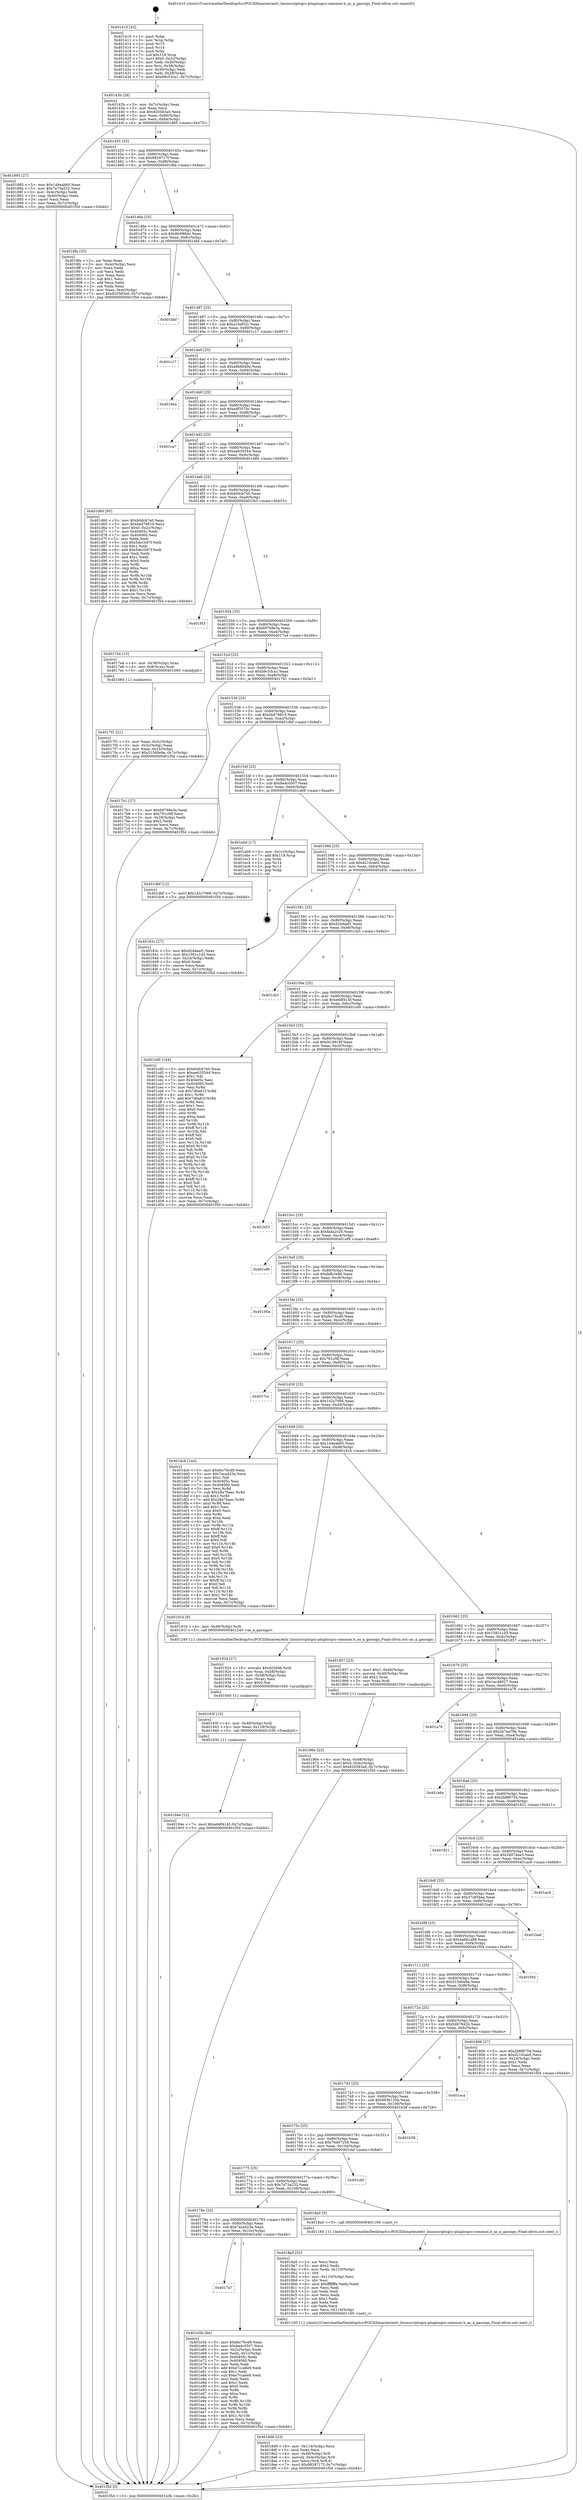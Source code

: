 digraph "0x401410" {
  label = "0x401410 (/mnt/c/Users/mathe/Desktop/tcc/POCII/binaries/extr_linuxscriptsgcc-pluginsgcc-common.h_as_a_gassign_Final-ollvm.out::main(0))"
  labelloc = "t"
  node[shape=record]

  Entry [label="",width=0.3,height=0.3,shape=circle,fillcolor=black,style=filled]
  "0x40143b" [label="{
     0x40143b [26]\l
     | [instrs]\l
     &nbsp;&nbsp;0x40143b \<+3\>: mov -0x7c(%rbp),%eax\l
     &nbsp;&nbsp;0x40143e \<+2\>: mov %eax,%ecx\l
     &nbsp;&nbsp;0x401440 \<+6\>: sub $0x820583a0,%ecx\l
     &nbsp;&nbsp;0x401446 \<+3\>: mov %eax,-0x80(%rbp)\l
     &nbsp;&nbsp;0x401449 \<+6\>: mov %ecx,-0x84(%rbp)\l
     &nbsp;&nbsp;0x40144f \<+6\>: je 0000000000401885 \<main+0x475\>\l
  }"]
  "0x401885" [label="{
     0x401885 [27]\l
     | [instrs]\l
     &nbsp;&nbsp;0x401885 \<+5\>: mov $0x144eab60,%eax\l
     &nbsp;&nbsp;0x40188a \<+5\>: mov $0x7a73a232,%ecx\l
     &nbsp;&nbsp;0x40188f \<+3\>: mov -0x4c(%rbp),%edx\l
     &nbsp;&nbsp;0x401892 \<+3\>: cmp -0x40(%rbp),%edx\l
     &nbsp;&nbsp;0x401895 \<+3\>: cmovl %ecx,%eax\l
     &nbsp;&nbsp;0x401898 \<+3\>: mov %eax,-0x7c(%rbp)\l
     &nbsp;&nbsp;0x40189b \<+5\>: jmp 0000000000401f5d \<main+0xb4d\>\l
  }"]
  "0x401455" [label="{
     0x401455 [25]\l
     | [instrs]\l
     &nbsp;&nbsp;0x401455 \<+5\>: jmp 000000000040145a \<main+0x4a\>\l
     &nbsp;&nbsp;0x40145a \<+3\>: mov -0x80(%rbp),%eax\l
     &nbsp;&nbsp;0x40145d \<+5\>: sub $0x9829717f,%eax\l
     &nbsp;&nbsp;0x401462 \<+6\>: mov %eax,-0x88(%rbp)\l
     &nbsp;&nbsp;0x401468 \<+6\>: je 00000000004018fa \<main+0x4ea\>\l
  }"]
  Exit [label="",width=0.3,height=0.3,shape=circle,fillcolor=black,style=filled,peripheries=2]
  "0x4018fa" [label="{
     0x4018fa [33]\l
     | [instrs]\l
     &nbsp;&nbsp;0x4018fa \<+2\>: xor %eax,%eax\l
     &nbsp;&nbsp;0x4018fc \<+3\>: mov -0x4c(%rbp),%ecx\l
     &nbsp;&nbsp;0x4018ff \<+2\>: mov %eax,%edx\l
     &nbsp;&nbsp;0x401901 \<+2\>: sub %ecx,%edx\l
     &nbsp;&nbsp;0x401903 \<+2\>: mov %eax,%ecx\l
     &nbsp;&nbsp;0x401905 \<+3\>: sub $0x1,%ecx\l
     &nbsp;&nbsp;0x401908 \<+2\>: add %ecx,%edx\l
     &nbsp;&nbsp;0x40190a \<+2\>: sub %edx,%eax\l
     &nbsp;&nbsp;0x40190c \<+3\>: mov %eax,-0x4c(%rbp)\l
     &nbsp;&nbsp;0x40190f \<+7\>: movl $0x820583a0,-0x7c(%rbp)\l
     &nbsp;&nbsp;0x401916 \<+5\>: jmp 0000000000401f5d \<main+0xb4d\>\l
  }"]
  "0x40146e" [label="{
     0x40146e [25]\l
     | [instrs]\l
     &nbsp;&nbsp;0x40146e \<+5\>: jmp 0000000000401473 \<main+0x63\>\l
     &nbsp;&nbsp;0x401473 \<+3\>: mov -0x80(%rbp),%eax\l
     &nbsp;&nbsp;0x401476 \<+5\>: sub $0x9fc986dc,%eax\l
     &nbsp;&nbsp;0x40147b \<+6\>: mov %eax,-0x8c(%rbp)\l
     &nbsp;&nbsp;0x401481 \<+6\>: je 0000000000401bbf \<main+0x7af\>\l
  }"]
  "0x4017a7" [label="{
     0x4017a7\l
  }", style=dashed]
  "0x401bbf" [label="{
     0x401bbf\l
  }", style=dashed]
  "0x401487" [label="{
     0x401487 [25]\l
     | [instrs]\l
     &nbsp;&nbsp;0x401487 \<+5\>: jmp 000000000040148c \<main+0x7c\>\l
     &nbsp;&nbsp;0x40148c \<+3\>: mov -0x80(%rbp),%eax\l
     &nbsp;&nbsp;0x40148f \<+5\>: sub $0xa10ef52c,%eax\l
     &nbsp;&nbsp;0x401494 \<+6\>: mov %eax,-0x90(%rbp)\l
     &nbsp;&nbsp;0x40149a \<+6\>: je 0000000000401c17 \<main+0x807\>\l
  }"]
  "0x401e5b" [label="{
     0x401e5b [94]\l
     | [instrs]\l
     &nbsp;&nbsp;0x401e5b \<+5\>: mov $0xfec76cd9,%eax\l
     &nbsp;&nbsp;0x401e60 \<+5\>: mov $0xbe4c0507,%ecx\l
     &nbsp;&nbsp;0x401e65 \<+3\>: mov -0x2c(%rbp),%edx\l
     &nbsp;&nbsp;0x401e68 \<+3\>: mov %edx,-0x1c(%rbp)\l
     &nbsp;&nbsp;0x401e6b \<+7\>: mov 0x40405c,%edx\l
     &nbsp;&nbsp;0x401e72 \<+7\>: mov 0x404060,%esi\l
     &nbsp;&nbsp;0x401e79 \<+2\>: mov %edx,%edi\l
     &nbsp;&nbsp;0x401e7b \<+6\>: add $0xe7cca6e9,%edi\l
     &nbsp;&nbsp;0x401e81 \<+3\>: sub $0x1,%edi\l
     &nbsp;&nbsp;0x401e84 \<+6\>: sub $0xe7cca6e9,%edi\l
     &nbsp;&nbsp;0x401e8a \<+3\>: imul %edi,%edx\l
     &nbsp;&nbsp;0x401e8d \<+3\>: and $0x1,%edx\l
     &nbsp;&nbsp;0x401e90 \<+3\>: cmp $0x0,%edx\l
     &nbsp;&nbsp;0x401e93 \<+4\>: sete %r8b\l
     &nbsp;&nbsp;0x401e97 \<+3\>: cmp $0xa,%esi\l
     &nbsp;&nbsp;0x401e9a \<+4\>: setl %r9b\l
     &nbsp;&nbsp;0x401e9e \<+3\>: mov %r8b,%r10b\l
     &nbsp;&nbsp;0x401ea1 \<+3\>: and %r9b,%r10b\l
     &nbsp;&nbsp;0x401ea4 \<+3\>: xor %r9b,%r8b\l
     &nbsp;&nbsp;0x401ea7 \<+3\>: or %r8b,%r10b\l
     &nbsp;&nbsp;0x401eaa \<+4\>: test $0x1,%r10b\l
     &nbsp;&nbsp;0x401eae \<+3\>: cmovne %ecx,%eax\l
     &nbsp;&nbsp;0x401eb1 \<+3\>: mov %eax,-0x7c(%rbp)\l
     &nbsp;&nbsp;0x401eb4 \<+5\>: jmp 0000000000401f5d \<main+0xb4d\>\l
  }"]
  "0x401c17" [label="{
     0x401c17\l
  }", style=dashed]
  "0x4014a0" [label="{
     0x4014a0 [25]\l
     | [instrs]\l
     &nbsp;&nbsp;0x4014a0 \<+5\>: jmp 00000000004014a5 \<main+0x95\>\l
     &nbsp;&nbsp;0x4014a5 \<+3\>: mov -0x80(%rbp),%eax\l
     &nbsp;&nbsp;0x4014a8 \<+5\>: sub $0xa9b6b40e,%eax\l
     &nbsp;&nbsp;0x4014ad \<+6\>: mov %eax,-0x94(%rbp)\l
     &nbsp;&nbsp;0x4014b3 \<+6\>: je 00000000004019ea \<main+0x5da\>\l
  }"]
  "0x40194e" [label="{
     0x40194e [12]\l
     | [instrs]\l
     &nbsp;&nbsp;0x40194e \<+7\>: movl $0xe6df414f,-0x7c(%rbp)\l
     &nbsp;&nbsp;0x401955 \<+5\>: jmp 0000000000401f5d \<main+0xb4d\>\l
  }"]
  "0x4019ea" [label="{
     0x4019ea\l
  }", style=dashed]
  "0x4014b9" [label="{
     0x4014b9 [25]\l
     | [instrs]\l
     &nbsp;&nbsp;0x4014b9 \<+5\>: jmp 00000000004014be \<main+0xae\>\l
     &nbsp;&nbsp;0x4014be \<+3\>: mov -0x80(%rbp),%eax\l
     &nbsp;&nbsp;0x4014c1 \<+5\>: sub $0xadf357bc,%eax\l
     &nbsp;&nbsp;0x4014c6 \<+6\>: mov %eax,-0x98(%rbp)\l
     &nbsp;&nbsp;0x4014cc \<+6\>: je 0000000000401ca7 \<main+0x897\>\l
  }"]
  "0x40193f" [label="{
     0x40193f [15]\l
     | [instrs]\l
     &nbsp;&nbsp;0x40193f \<+4\>: mov -0x48(%rbp),%rdi\l
     &nbsp;&nbsp;0x401943 \<+6\>: mov %eax,-0x118(%rbp)\l
     &nbsp;&nbsp;0x401949 \<+5\>: call 0000000000401030 \<free@plt\>\l
     | [calls]\l
     &nbsp;&nbsp;0x401030 \{1\} (unknown)\l
  }"]
  "0x401ca7" [label="{
     0x401ca7\l
  }", style=dashed]
  "0x4014d2" [label="{
     0x4014d2 [25]\l
     | [instrs]\l
     &nbsp;&nbsp;0x4014d2 \<+5\>: jmp 00000000004014d7 \<main+0xc7\>\l
     &nbsp;&nbsp;0x4014d7 \<+3\>: mov -0x80(%rbp),%eax\l
     &nbsp;&nbsp;0x4014da \<+5\>: sub $0xae635544,%eax\l
     &nbsp;&nbsp;0x4014df \<+6\>: mov %eax,-0x9c(%rbp)\l
     &nbsp;&nbsp;0x4014e5 \<+6\>: je 0000000000401d60 \<main+0x950\>\l
  }"]
  "0x401924" [label="{
     0x401924 [27]\l
     | [instrs]\l
     &nbsp;&nbsp;0x401924 \<+10\>: movabs $0x4020d6,%rdi\l
     &nbsp;&nbsp;0x40192e \<+4\>: mov %rax,-0x58(%rbp)\l
     &nbsp;&nbsp;0x401932 \<+4\>: mov -0x58(%rbp),%rax\l
     &nbsp;&nbsp;0x401936 \<+2\>: mov (%rax),%esi\l
     &nbsp;&nbsp;0x401938 \<+2\>: mov $0x0,%al\l
     &nbsp;&nbsp;0x40193a \<+5\>: call 0000000000401040 \<printf@plt\>\l
     | [calls]\l
     &nbsp;&nbsp;0x401040 \{1\} (unknown)\l
  }"]
  "0x401d60" [label="{
     0x401d60 [95]\l
     | [instrs]\l
     &nbsp;&nbsp;0x401d60 \<+5\>: mov $0xb0dcb7e0,%eax\l
     &nbsp;&nbsp;0x401d65 \<+5\>: mov $0xbbd78810,%ecx\l
     &nbsp;&nbsp;0x401d6a \<+7\>: movl $0x0,-0x2c(%rbp)\l
     &nbsp;&nbsp;0x401d71 \<+7\>: mov 0x40405c,%edx\l
     &nbsp;&nbsp;0x401d78 \<+7\>: mov 0x404060,%esi\l
     &nbsp;&nbsp;0x401d7f \<+2\>: mov %edx,%edi\l
     &nbsp;&nbsp;0x401d81 \<+6\>: sub $0x5de1b97f,%edi\l
     &nbsp;&nbsp;0x401d87 \<+3\>: sub $0x1,%edi\l
     &nbsp;&nbsp;0x401d8a \<+6\>: add $0x5de1b97f,%edi\l
     &nbsp;&nbsp;0x401d90 \<+3\>: imul %edi,%edx\l
     &nbsp;&nbsp;0x401d93 \<+3\>: and $0x1,%edx\l
     &nbsp;&nbsp;0x401d96 \<+3\>: cmp $0x0,%edx\l
     &nbsp;&nbsp;0x401d99 \<+4\>: sete %r8b\l
     &nbsp;&nbsp;0x401d9d \<+3\>: cmp $0xa,%esi\l
     &nbsp;&nbsp;0x401da0 \<+4\>: setl %r9b\l
     &nbsp;&nbsp;0x401da4 \<+3\>: mov %r8b,%r10b\l
     &nbsp;&nbsp;0x401da7 \<+3\>: and %r9b,%r10b\l
     &nbsp;&nbsp;0x401daa \<+3\>: xor %r9b,%r8b\l
     &nbsp;&nbsp;0x401dad \<+3\>: or %r8b,%r10b\l
     &nbsp;&nbsp;0x401db0 \<+4\>: test $0x1,%r10b\l
     &nbsp;&nbsp;0x401db4 \<+3\>: cmovne %ecx,%eax\l
     &nbsp;&nbsp;0x401db7 \<+3\>: mov %eax,-0x7c(%rbp)\l
     &nbsp;&nbsp;0x401dba \<+5\>: jmp 0000000000401f5d \<main+0xb4d\>\l
  }"]
  "0x4014eb" [label="{
     0x4014eb [25]\l
     | [instrs]\l
     &nbsp;&nbsp;0x4014eb \<+5\>: jmp 00000000004014f0 \<main+0xe0\>\l
     &nbsp;&nbsp;0x4014f0 \<+3\>: mov -0x80(%rbp),%eax\l
     &nbsp;&nbsp;0x4014f3 \<+5\>: sub $0xb0dcb7e0,%eax\l
     &nbsp;&nbsp;0x4014f8 \<+6\>: mov %eax,-0xa0(%rbp)\l
     &nbsp;&nbsp;0x4014fe \<+6\>: je 0000000000401f43 \<main+0xb33\>\l
  }"]
  "0x4018d9" [label="{
     0x4018d9 [33]\l
     | [instrs]\l
     &nbsp;&nbsp;0x4018d9 \<+6\>: mov -0x114(%rbp),%ecx\l
     &nbsp;&nbsp;0x4018df \<+3\>: imul %eax,%ecx\l
     &nbsp;&nbsp;0x4018e2 \<+4\>: mov -0x48(%rbp),%r8\l
     &nbsp;&nbsp;0x4018e6 \<+4\>: movslq -0x4c(%rbp),%r9\l
     &nbsp;&nbsp;0x4018ea \<+4\>: mov %ecx,(%r8,%r9,4)\l
     &nbsp;&nbsp;0x4018ee \<+7\>: movl $0x9829717f,-0x7c(%rbp)\l
     &nbsp;&nbsp;0x4018f5 \<+5\>: jmp 0000000000401f5d \<main+0xb4d\>\l
  }"]
  "0x401f43" [label="{
     0x401f43\l
  }", style=dashed]
  "0x401504" [label="{
     0x401504 [25]\l
     | [instrs]\l
     &nbsp;&nbsp;0x401504 \<+5\>: jmp 0000000000401509 \<main+0xf9\>\l
     &nbsp;&nbsp;0x401509 \<+3\>: mov -0x80(%rbp),%eax\l
     &nbsp;&nbsp;0x40150c \<+5\>: sub $0xb9768e3a,%eax\l
     &nbsp;&nbsp;0x401511 \<+6\>: mov %eax,-0xa4(%rbp)\l
     &nbsp;&nbsp;0x401517 \<+6\>: je 00000000004017e4 \<main+0x3d4\>\l
  }"]
  "0x4018a5" [label="{
     0x4018a5 [52]\l
     | [instrs]\l
     &nbsp;&nbsp;0x4018a5 \<+2\>: xor %ecx,%ecx\l
     &nbsp;&nbsp;0x4018a7 \<+5\>: mov $0x2,%edx\l
     &nbsp;&nbsp;0x4018ac \<+6\>: mov %edx,-0x110(%rbp)\l
     &nbsp;&nbsp;0x4018b2 \<+1\>: cltd\l
     &nbsp;&nbsp;0x4018b3 \<+6\>: mov -0x110(%rbp),%esi\l
     &nbsp;&nbsp;0x4018b9 \<+2\>: idiv %esi\l
     &nbsp;&nbsp;0x4018bb \<+6\>: imul $0xfffffffe,%edx,%edx\l
     &nbsp;&nbsp;0x4018c1 \<+2\>: mov %ecx,%edi\l
     &nbsp;&nbsp;0x4018c3 \<+2\>: sub %edx,%edi\l
     &nbsp;&nbsp;0x4018c5 \<+2\>: mov %ecx,%edx\l
     &nbsp;&nbsp;0x4018c7 \<+3\>: sub $0x1,%edx\l
     &nbsp;&nbsp;0x4018ca \<+2\>: add %edx,%edi\l
     &nbsp;&nbsp;0x4018cc \<+2\>: sub %edi,%ecx\l
     &nbsp;&nbsp;0x4018ce \<+6\>: mov %ecx,-0x114(%rbp)\l
     &nbsp;&nbsp;0x4018d4 \<+5\>: call 0000000000401160 \<next_i\>\l
     | [calls]\l
     &nbsp;&nbsp;0x401160 \{1\} (/mnt/c/Users/mathe/Desktop/tcc/POCII/binaries/extr_linuxscriptsgcc-pluginsgcc-common.h_as_a_gassign_Final-ollvm.out::next_i)\l
  }"]
  "0x4017e4" [label="{
     0x4017e4 [13]\l
     | [instrs]\l
     &nbsp;&nbsp;0x4017e4 \<+4\>: mov -0x38(%rbp),%rax\l
     &nbsp;&nbsp;0x4017e8 \<+4\>: mov 0x8(%rax),%rdi\l
     &nbsp;&nbsp;0x4017ec \<+5\>: call 0000000000401060 \<atoi@plt\>\l
     | [calls]\l
     &nbsp;&nbsp;0x401060 \{1\} (unknown)\l
  }"]
  "0x40151d" [label="{
     0x40151d [25]\l
     | [instrs]\l
     &nbsp;&nbsp;0x40151d \<+5\>: jmp 0000000000401522 \<main+0x112\>\l
     &nbsp;&nbsp;0x401522 \<+3\>: mov -0x80(%rbp),%eax\l
     &nbsp;&nbsp;0x401525 \<+5\>: sub $0xb9c53ca1,%eax\l
     &nbsp;&nbsp;0x40152a \<+6\>: mov %eax,-0xa8(%rbp)\l
     &nbsp;&nbsp;0x401530 \<+6\>: je 00000000004017b1 \<main+0x3a1\>\l
  }"]
  "0x40178e" [label="{
     0x40178e [25]\l
     | [instrs]\l
     &nbsp;&nbsp;0x40178e \<+5\>: jmp 0000000000401793 \<main+0x383\>\l
     &nbsp;&nbsp;0x401793 \<+3\>: mov -0x80(%rbp),%eax\l
     &nbsp;&nbsp;0x401796 \<+5\>: sub $0x7aca423a,%eax\l
     &nbsp;&nbsp;0x40179b \<+6\>: mov %eax,-0x10c(%rbp)\l
     &nbsp;&nbsp;0x4017a1 \<+6\>: je 0000000000401e5b \<main+0xa4b\>\l
  }"]
  "0x4017b1" [label="{
     0x4017b1 [27]\l
     | [instrs]\l
     &nbsp;&nbsp;0x4017b1 \<+5\>: mov $0xb9768e3a,%eax\l
     &nbsp;&nbsp;0x4017b6 \<+5\>: mov $0x791c0ff,%ecx\l
     &nbsp;&nbsp;0x4017bb \<+3\>: mov -0x28(%rbp),%edx\l
     &nbsp;&nbsp;0x4017be \<+3\>: cmp $0x2,%edx\l
     &nbsp;&nbsp;0x4017c1 \<+3\>: cmovne %ecx,%eax\l
     &nbsp;&nbsp;0x4017c4 \<+3\>: mov %eax,-0x7c(%rbp)\l
     &nbsp;&nbsp;0x4017c7 \<+5\>: jmp 0000000000401f5d \<main+0xb4d\>\l
  }"]
  "0x401536" [label="{
     0x401536 [25]\l
     | [instrs]\l
     &nbsp;&nbsp;0x401536 \<+5\>: jmp 000000000040153b \<main+0x12b\>\l
     &nbsp;&nbsp;0x40153b \<+3\>: mov -0x80(%rbp),%eax\l
     &nbsp;&nbsp;0x40153e \<+5\>: sub $0xbbd78810,%eax\l
     &nbsp;&nbsp;0x401543 \<+6\>: mov %eax,-0xac(%rbp)\l
     &nbsp;&nbsp;0x401549 \<+6\>: je 0000000000401dbf \<main+0x9af\>\l
  }"]
  "0x401f5d" [label="{
     0x401f5d [5]\l
     | [instrs]\l
     &nbsp;&nbsp;0x401f5d \<+5\>: jmp 000000000040143b \<main+0x2b\>\l
  }"]
  "0x401410" [label="{
     0x401410 [43]\l
     | [instrs]\l
     &nbsp;&nbsp;0x401410 \<+1\>: push %rbp\l
     &nbsp;&nbsp;0x401411 \<+3\>: mov %rsp,%rbp\l
     &nbsp;&nbsp;0x401414 \<+2\>: push %r15\l
     &nbsp;&nbsp;0x401416 \<+2\>: push %r14\l
     &nbsp;&nbsp;0x401418 \<+1\>: push %rbx\l
     &nbsp;&nbsp;0x401419 \<+7\>: sub $0x118,%rsp\l
     &nbsp;&nbsp;0x401420 \<+7\>: movl $0x0,-0x2c(%rbp)\l
     &nbsp;&nbsp;0x401427 \<+3\>: mov %edi,-0x30(%rbp)\l
     &nbsp;&nbsp;0x40142a \<+4\>: mov %rsi,-0x38(%rbp)\l
     &nbsp;&nbsp;0x40142e \<+3\>: mov -0x30(%rbp),%edi\l
     &nbsp;&nbsp;0x401431 \<+3\>: mov %edi,-0x28(%rbp)\l
     &nbsp;&nbsp;0x401434 \<+7\>: movl $0xb9c53ca1,-0x7c(%rbp)\l
  }"]
  "0x4017f1" [label="{
     0x4017f1 [21]\l
     | [instrs]\l
     &nbsp;&nbsp;0x4017f1 \<+3\>: mov %eax,-0x3c(%rbp)\l
     &nbsp;&nbsp;0x4017f4 \<+3\>: mov -0x3c(%rbp),%eax\l
     &nbsp;&nbsp;0x4017f7 \<+3\>: mov %eax,-0x24(%rbp)\l
     &nbsp;&nbsp;0x4017fa \<+7\>: movl $0x515d0e9a,-0x7c(%rbp)\l
     &nbsp;&nbsp;0x401801 \<+5\>: jmp 0000000000401f5d \<main+0xb4d\>\l
  }"]
  "0x4018a0" [label="{
     0x4018a0 [5]\l
     | [instrs]\l
     &nbsp;&nbsp;0x4018a0 \<+5\>: call 0000000000401160 \<next_i\>\l
     | [calls]\l
     &nbsp;&nbsp;0x401160 \{1\} (/mnt/c/Users/mathe/Desktop/tcc/POCII/binaries/extr_linuxscriptsgcc-pluginsgcc-common.h_as_a_gassign_Final-ollvm.out::next_i)\l
  }"]
  "0x401dbf" [label="{
     0x401dbf [12]\l
     | [instrs]\l
     &nbsp;&nbsp;0x401dbf \<+7\>: movl $0x142c7066,-0x7c(%rbp)\l
     &nbsp;&nbsp;0x401dc6 \<+5\>: jmp 0000000000401f5d \<main+0xb4d\>\l
  }"]
  "0x40154f" [label="{
     0x40154f [25]\l
     | [instrs]\l
     &nbsp;&nbsp;0x40154f \<+5\>: jmp 0000000000401554 \<main+0x144\>\l
     &nbsp;&nbsp;0x401554 \<+3\>: mov -0x80(%rbp),%eax\l
     &nbsp;&nbsp;0x401557 \<+5\>: sub $0xbe4c0507,%eax\l
     &nbsp;&nbsp;0x40155c \<+6\>: mov %eax,-0xb0(%rbp)\l
     &nbsp;&nbsp;0x401562 \<+6\>: je 0000000000401eb9 \<main+0xaa9\>\l
  }"]
  "0x401775" [label="{
     0x401775 [25]\l
     | [instrs]\l
     &nbsp;&nbsp;0x401775 \<+5\>: jmp 000000000040177a \<main+0x36a\>\l
     &nbsp;&nbsp;0x40177a \<+3\>: mov -0x80(%rbp),%eax\l
     &nbsp;&nbsp;0x40177d \<+5\>: sub $0x7a73a232,%eax\l
     &nbsp;&nbsp;0x401782 \<+6\>: mov %eax,-0x108(%rbp)\l
     &nbsp;&nbsp;0x401788 \<+6\>: je 00000000004018a0 \<main+0x490\>\l
  }"]
  "0x401eb9" [label="{
     0x401eb9 [17]\l
     | [instrs]\l
     &nbsp;&nbsp;0x401eb9 \<+3\>: mov -0x1c(%rbp),%eax\l
     &nbsp;&nbsp;0x401ebc \<+7\>: add $0x118,%rsp\l
     &nbsp;&nbsp;0x401ec3 \<+1\>: pop %rbx\l
     &nbsp;&nbsp;0x401ec4 \<+2\>: pop %r14\l
     &nbsp;&nbsp;0x401ec6 \<+2\>: pop %r15\l
     &nbsp;&nbsp;0x401ec8 \<+1\>: pop %rbp\l
     &nbsp;&nbsp;0x401ec9 \<+1\>: ret\l
  }"]
  "0x401568" [label="{
     0x401568 [25]\l
     | [instrs]\l
     &nbsp;&nbsp;0x401568 \<+5\>: jmp 000000000040156d \<main+0x15d\>\l
     &nbsp;&nbsp;0x40156d \<+3\>: mov -0x80(%rbp),%eax\l
     &nbsp;&nbsp;0x401570 \<+5\>: sub $0xd210cae5,%eax\l
     &nbsp;&nbsp;0x401575 \<+6\>: mov %eax,-0xb4(%rbp)\l
     &nbsp;&nbsp;0x40157b \<+6\>: je 000000000040183c \<main+0x42c\>\l
  }"]
  "0x401cbf" [label="{
     0x401cbf\l
  }", style=dashed]
  "0x40183c" [label="{
     0x40183c [27]\l
     | [instrs]\l
     &nbsp;&nbsp;0x40183c \<+5\>: mov $0xd24daef1,%eax\l
     &nbsp;&nbsp;0x401841 \<+5\>: mov $0x1591c1d3,%ecx\l
     &nbsp;&nbsp;0x401846 \<+3\>: mov -0x24(%rbp),%edx\l
     &nbsp;&nbsp;0x401849 \<+3\>: cmp $0x0,%edx\l
     &nbsp;&nbsp;0x40184c \<+3\>: cmove %ecx,%eax\l
     &nbsp;&nbsp;0x40184f \<+3\>: mov %eax,-0x7c(%rbp)\l
     &nbsp;&nbsp;0x401852 \<+5\>: jmp 0000000000401f5d \<main+0xb4d\>\l
  }"]
  "0x401581" [label="{
     0x401581 [25]\l
     | [instrs]\l
     &nbsp;&nbsp;0x401581 \<+5\>: jmp 0000000000401586 \<main+0x176\>\l
     &nbsp;&nbsp;0x401586 \<+3\>: mov -0x80(%rbp),%eax\l
     &nbsp;&nbsp;0x401589 \<+5\>: sub $0xd24daef1,%eax\l
     &nbsp;&nbsp;0x40158e \<+6\>: mov %eax,-0xb8(%rbp)\l
     &nbsp;&nbsp;0x401594 \<+6\>: je 0000000000401cb3 \<main+0x8a3\>\l
  }"]
  "0x40175c" [label="{
     0x40175c [25]\l
     | [instrs]\l
     &nbsp;&nbsp;0x40175c \<+5\>: jmp 0000000000401761 \<main+0x351\>\l
     &nbsp;&nbsp;0x401761 \<+3\>: mov -0x80(%rbp),%eax\l
     &nbsp;&nbsp;0x401764 \<+5\>: sub $0x76d97256,%eax\l
     &nbsp;&nbsp;0x401769 \<+6\>: mov %eax,-0x104(%rbp)\l
     &nbsp;&nbsp;0x40176f \<+6\>: je 0000000000401cbf \<main+0x8af\>\l
  }"]
  "0x401cb3" [label="{
     0x401cb3\l
  }", style=dashed]
  "0x40159a" [label="{
     0x40159a [25]\l
     | [instrs]\l
     &nbsp;&nbsp;0x40159a \<+5\>: jmp 000000000040159f \<main+0x18f\>\l
     &nbsp;&nbsp;0x40159f \<+3\>: mov -0x80(%rbp),%eax\l
     &nbsp;&nbsp;0x4015a2 \<+5\>: sub $0xe6df414f,%eax\l
     &nbsp;&nbsp;0x4015a7 \<+6\>: mov %eax,-0xbc(%rbp)\l
     &nbsp;&nbsp;0x4015ad \<+6\>: je 0000000000401cd0 \<main+0x8c0\>\l
  }"]
  "0x401b38" [label="{
     0x401b38\l
  }", style=dashed]
  "0x401cd0" [label="{
     0x401cd0 [144]\l
     | [instrs]\l
     &nbsp;&nbsp;0x401cd0 \<+5\>: mov $0xb0dcb7e0,%eax\l
     &nbsp;&nbsp;0x401cd5 \<+5\>: mov $0xae635544,%ecx\l
     &nbsp;&nbsp;0x401cda \<+2\>: mov $0x1,%dl\l
     &nbsp;&nbsp;0x401cdc \<+7\>: mov 0x40405c,%esi\l
     &nbsp;&nbsp;0x401ce3 \<+7\>: mov 0x404060,%edi\l
     &nbsp;&nbsp;0x401cea \<+3\>: mov %esi,%r8d\l
     &nbsp;&nbsp;0x401ced \<+7\>: sub $0x7d6a81f,%r8d\l
     &nbsp;&nbsp;0x401cf4 \<+4\>: sub $0x1,%r8d\l
     &nbsp;&nbsp;0x401cf8 \<+7\>: add $0x7d6a81f,%r8d\l
     &nbsp;&nbsp;0x401cff \<+4\>: imul %r8d,%esi\l
     &nbsp;&nbsp;0x401d03 \<+3\>: and $0x1,%esi\l
     &nbsp;&nbsp;0x401d06 \<+3\>: cmp $0x0,%esi\l
     &nbsp;&nbsp;0x401d09 \<+4\>: sete %r9b\l
     &nbsp;&nbsp;0x401d0d \<+3\>: cmp $0xa,%edi\l
     &nbsp;&nbsp;0x401d10 \<+4\>: setl %r10b\l
     &nbsp;&nbsp;0x401d14 \<+3\>: mov %r9b,%r11b\l
     &nbsp;&nbsp;0x401d17 \<+4\>: xor $0xff,%r11b\l
     &nbsp;&nbsp;0x401d1b \<+3\>: mov %r10b,%bl\l
     &nbsp;&nbsp;0x401d1e \<+3\>: xor $0xff,%bl\l
     &nbsp;&nbsp;0x401d21 \<+3\>: xor $0x0,%dl\l
     &nbsp;&nbsp;0x401d24 \<+3\>: mov %r11b,%r14b\l
     &nbsp;&nbsp;0x401d27 \<+4\>: and $0x0,%r14b\l
     &nbsp;&nbsp;0x401d2b \<+3\>: and %dl,%r9b\l
     &nbsp;&nbsp;0x401d2e \<+3\>: mov %bl,%r15b\l
     &nbsp;&nbsp;0x401d31 \<+4\>: and $0x0,%r15b\l
     &nbsp;&nbsp;0x401d35 \<+3\>: and %dl,%r10b\l
     &nbsp;&nbsp;0x401d38 \<+3\>: or %r9b,%r14b\l
     &nbsp;&nbsp;0x401d3b \<+3\>: or %r10b,%r15b\l
     &nbsp;&nbsp;0x401d3e \<+3\>: xor %r15b,%r14b\l
     &nbsp;&nbsp;0x401d41 \<+3\>: or %bl,%r11b\l
     &nbsp;&nbsp;0x401d44 \<+4\>: xor $0xff,%r11b\l
     &nbsp;&nbsp;0x401d48 \<+3\>: or $0x0,%dl\l
     &nbsp;&nbsp;0x401d4b \<+3\>: and %dl,%r11b\l
     &nbsp;&nbsp;0x401d4e \<+3\>: or %r11b,%r14b\l
     &nbsp;&nbsp;0x401d51 \<+4\>: test $0x1,%r14b\l
     &nbsp;&nbsp;0x401d55 \<+3\>: cmovne %ecx,%eax\l
     &nbsp;&nbsp;0x401d58 \<+3\>: mov %eax,-0x7c(%rbp)\l
     &nbsp;&nbsp;0x401d5b \<+5\>: jmp 0000000000401f5d \<main+0xb4d\>\l
  }"]
  "0x4015b3" [label="{
     0x4015b3 [25]\l
     | [instrs]\l
     &nbsp;&nbsp;0x4015b3 \<+5\>: jmp 00000000004015b8 \<main+0x1a8\>\l
     &nbsp;&nbsp;0x4015b8 \<+3\>: mov -0x80(%rbp),%eax\l
     &nbsp;&nbsp;0x4015bb \<+5\>: sub $0xf418916f,%eax\l
     &nbsp;&nbsp;0x4015c0 \<+6\>: mov %eax,-0xc0(%rbp)\l
     &nbsp;&nbsp;0x4015c6 \<+6\>: je 0000000000401b53 \<main+0x743\>\l
  }"]
  "0x401743" [label="{
     0x401743 [25]\l
     | [instrs]\l
     &nbsp;&nbsp;0x401743 \<+5\>: jmp 0000000000401748 \<main+0x338\>\l
     &nbsp;&nbsp;0x401748 \<+3\>: mov -0x80(%rbp),%eax\l
     &nbsp;&nbsp;0x40174b \<+5\>: sub $0x6936135b,%eax\l
     &nbsp;&nbsp;0x401750 \<+6\>: mov %eax,-0x100(%rbp)\l
     &nbsp;&nbsp;0x401756 \<+6\>: je 0000000000401b38 \<main+0x728\>\l
  }"]
  "0x401b53" [label="{
     0x401b53\l
  }", style=dashed]
  "0x4015cc" [label="{
     0x4015cc [25]\l
     | [instrs]\l
     &nbsp;&nbsp;0x4015cc \<+5\>: jmp 00000000004015d1 \<main+0x1c1\>\l
     &nbsp;&nbsp;0x4015d1 \<+3\>: mov -0x80(%rbp),%eax\l
     &nbsp;&nbsp;0x4015d4 \<+5\>: sub $0xfada2c20,%eax\l
     &nbsp;&nbsp;0x4015d9 \<+6\>: mov %eax,-0xc4(%rbp)\l
     &nbsp;&nbsp;0x4015df \<+6\>: je 0000000000401ef8 \<main+0xae8\>\l
  }"]
  "0x401eca" [label="{
     0x401eca\l
  }", style=dashed]
  "0x401ef8" [label="{
     0x401ef8\l
  }", style=dashed]
  "0x4015e5" [label="{
     0x4015e5 [25]\l
     | [instrs]\l
     &nbsp;&nbsp;0x4015e5 \<+5\>: jmp 00000000004015ea \<main+0x1da\>\l
     &nbsp;&nbsp;0x4015ea \<+3\>: mov -0x80(%rbp),%eax\l
     &nbsp;&nbsp;0x4015ed \<+5\>: sub $0xfafb3e86,%eax\l
     &nbsp;&nbsp;0x4015f2 \<+6\>: mov %eax,-0xc8(%rbp)\l
     &nbsp;&nbsp;0x4015f8 \<+6\>: je 000000000040195a \<main+0x54a\>\l
  }"]
  "0x40186e" [label="{
     0x40186e [23]\l
     | [instrs]\l
     &nbsp;&nbsp;0x40186e \<+4\>: mov %rax,-0x48(%rbp)\l
     &nbsp;&nbsp;0x401872 \<+7\>: movl $0x0,-0x4c(%rbp)\l
     &nbsp;&nbsp;0x401879 \<+7\>: movl $0x820583a0,-0x7c(%rbp)\l
     &nbsp;&nbsp;0x401880 \<+5\>: jmp 0000000000401f5d \<main+0xb4d\>\l
  }"]
  "0x40195a" [label="{
     0x40195a\l
  }", style=dashed]
  "0x4015fe" [label="{
     0x4015fe [25]\l
     | [instrs]\l
     &nbsp;&nbsp;0x4015fe \<+5\>: jmp 0000000000401603 \<main+0x1f3\>\l
     &nbsp;&nbsp;0x401603 \<+3\>: mov -0x80(%rbp),%eax\l
     &nbsp;&nbsp;0x401606 \<+5\>: sub $0xfec76cd9,%eax\l
     &nbsp;&nbsp;0x40160b \<+6\>: mov %eax,-0xcc(%rbp)\l
     &nbsp;&nbsp;0x401611 \<+6\>: je 0000000000401f56 \<main+0xb46\>\l
  }"]
  "0x40172a" [label="{
     0x40172a [25]\l
     | [instrs]\l
     &nbsp;&nbsp;0x40172a \<+5\>: jmp 000000000040172f \<main+0x31f\>\l
     &nbsp;&nbsp;0x40172f \<+3\>: mov -0x80(%rbp),%eax\l
     &nbsp;&nbsp;0x401732 \<+5\>: sub $0x5d87842b,%eax\l
     &nbsp;&nbsp;0x401737 \<+6\>: mov %eax,-0xfc(%rbp)\l
     &nbsp;&nbsp;0x40173d \<+6\>: je 0000000000401eca \<main+0xaba\>\l
  }"]
  "0x401f56" [label="{
     0x401f56\l
  }", style=dashed]
  "0x401617" [label="{
     0x401617 [25]\l
     | [instrs]\l
     &nbsp;&nbsp;0x401617 \<+5\>: jmp 000000000040161c \<main+0x20c\>\l
     &nbsp;&nbsp;0x40161c \<+3\>: mov -0x80(%rbp),%eax\l
     &nbsp;&nbsp;0x40161f \<+5\>: sub $0x791c0ff,%eax\l
     &nbsp;&nbsp;0x401624 \<+6\>: mov %eax,-0xd0(%rbp)\l
     &nbsp;&nbsp;0x40162a \<+6\>: je 00000000004017cc \<main+0x3bc\>\l
  }"]
  "0x401806" [label="{
     0x401806 [27]\l
     | [instrs]\l
     &nbsp;&nbsp;0x401806 \<+5\>: mov $0x2b8f9754,%eax\l
     &nbsp;&nbsp;0x40180b \<+5\>: mov $0xd210cae5,%ecx\l
     &nbsp;&nbsp;0x401810 \<+3\>: mov -0x24(%rbp),%edx\l
     &nbsp;&nbsp;0x401813 \<+3\>: cmp $0x1,%edx\l
     &nbsp;&nbsp;0x401816 \<+3\>: cmovl %ecx,%eax\l
     &nbsp;&nbsp;0x401819 \<+3\>: mov %eax,-0x7c(%rbp)\l
     &nbsp;&nbsp;0x40181c \<+5\>: jmp 0000000000401f5d \<main+0xb4d\>\l
  }"]
  "0x4017cc" [label="{
     0x4017cc\l
  }", style=dashed]
  "0x401630" [label="{
     0x401630 [25]\l
     | [instrs]\l
     &nbsp;&nbsp;0x401630 \<+5\>: jmp 0000000000401635 \<main+0x225\>\l
     &nbsp;&nbsp;0x401635 \<+3\>: mov -0x80(%rbp),%eax\l
     &nbsp;&nbsp;0x401638 \<+5\>: sub $0x142c7066,%eax\l
     &nbsp;&nbsp;0x40163d \<+6\>: mov %eax,-0xd4(%rbp)\l
     &nbsp;&nbsp;0x401643 \<+6\>: je 0000000000401dcb \<main+0x9bb\>\l
  }"]
  "0x401711" [label="{
     0x401711 [25]\l
     | [instrs]\l
     &nbsp;&nbsp;0x401711 \<+5\>: jmp 0000000000401716 \<main+0x306\>\l
     &nbsp;&nbsp;0x401716 \<+3\>: mov -0x80(%rbp),%eax\l
     &nbsp;&nbsp;0x401719 \<+5\>: sub $0x515d0e9a,%eax\l
     &nbsp;&nbsp;0x40171e \<+6\>: mov %eax,-0xf8(%rbp)\l
     &nbsp;&nbsp;0x401724 \<+6\>: je 0000000000401806 \<main+0x3f6\>\l
  }"]
  "0x401dcb" [label="{
     0x401dcb [144]\l
     | [instrs]\l
     &nbsp;&nbsp;0x401dcb \<+5\>: mov $0xfec76cd9,%eax\l
     &nbsp;&nbsp;0x401dd0 \<+5\>: mov $0x7aca423a,%ecx\l
     &nbsp;&nbsp;0x401dd5 \<+2\>: mov $0x1,%dl\l
     &nbsp;&nbsp;0x401dd7 \<+7\>: mov 0x40405c,%esi\l
     &nbsp;&nbsp;0x401dde \<+7\>: mov 0x404060,%edi\l
     &nbsp;&nbsp;0x401de5 \<+3\>: mov %esi,%r8d\l
     &nbsp;&nbsp;0x401de8 \<+7\>: sub $0x28a7baec,%r8d\l
     &nbsp;&nbsp;0x401def \<+4\>: sub $0x1,%r8d\l
     &nbsp;&nbsp;0x401df3 \<+7\>: add $0x28a7baec,%r8d\l
     &nbsp;&nbsp;0x401dfa \<+4\>: imul %r8d,%esi\l
     &nbsp;&nbsp;0x401dfe \<+3\>: and $0x1,%esi\l
     &nbsp;&nbsp;0x401e01 \<+3\>: cmp $0x0,%esi\l
     &nbsp;&nbsp;0x401e04 \<+4\>: sete %r9b\l
     &nbsp;&nbsp;0x401e08 \<+3\>: cmp $0xa,%edi\l
     &nbsp;&nbsp;0x401e0b \<+4\>: setl %r10b\l
     &nbsp;&nbsp;0x401e0f \<+3\>: mov %r9b,%r11b\l
     &nbsp;&nbsp;0x401e12 \<+4\>: xor $0xff,%r11b\l
     &nbsp;&nbsp;0x401e16 \<+3\>: mov %r10b,%bl\l
     &nbsp;&nbsp;0x401e19 \<+3\>: xor $0xff,%bl\l
     &nbsp;&nbsp;0x401e1c \<+3\>: xor $0x0,%dl\l
     &nbsp;&nbsp;0x401e1f \<+3\>: mov %r11b,%r14b\l
     &nbsp;&nbsp;0x401e22 \<+4\>: and $0x0,%r14b\l
     &nbsp;&nbsp;0x401e26 \<+3\>: and %dl,%r9b\l
     &nbsp;&nbsp;0x401e29 \<+3\>: mov %bl,%r15b\l
     &nbsp;&nbsp;0x401e2c \<+4\>: and $0x0,%r15b\l
     &nbsp;&nbsp;0x401e30 \<+3\>: and %dl,%r10b\l
     &nbsp;&nbsp;0x401e33 \<+3\>: or %r9b,%r14b\l
     &nbsp;&nbsp;0x401e36 \<+3\>: or %r10b,%r15b\l
     &nbsp;&nbsp;0x401e39 \<+3\>: xor %r15b,%r14b\l
     &nbsp;&nbsp;0x401e3c \<+3\>: or %bl,%r11b\l
     &nbsp;&nbsp;0x401e3f \<+4\>: xor $0xff,%r11b\l
     &nbsp;&nbsp;0x401e43 \<+3\>: or $0x0,%dl\l
     &nbsp;&nbsp;0x401e46 \<+3\>: and %dl,%r11b\l
     &nbsp;&nbsp;0x401e49 \<+3\>: or %r11b,%r14b\l
     &nbsp;&nbsp;0x401e4c \<+4\>: test $0x1,%r14b\l
     &nbsp;&nbsp;0x401e50 \<+3\>: cmovne %ecx,%eax\l
     &nbsp;&nbsp;0x401e53 \<+3\>: mov %eax,-0x7c(%rbp)\l
     &nbsp;&nbsp;0x401e56 \<+5\>: jmp 0000000000401f5d \<main+0xb4d\>\l
  }"]
  "0x401649" [label="{
     0x401649 [25]\l
     | [instrs]\l
     &nbsp;&nbsp;0x401649 \<+5\>: jmp 000000000040164e \<main+0x23e\>\l
     &nbsp;&nbsp;0x40164e \<+3\>: mov -0x80(%rbp),%eax\l
     &nbsp;&nbsp;0x401651 \<+5\>: sub $0x144eab60,%eax\l
     &nbsp;&nbsp;0x401656 \<+6\>: mov %eax,-0xd8(%rbp)\l
     &nbsp;&nbsp;0x40165c \<+6\>: je 000000000040191b \<main+0x50b\>\l
  }"]
  "0x401f04" [label="{
     0x401f04\l
  }", style=dashed]
  "0x40191b" [label="{
     0x40191b [9]\l
     | [instrs]\l
     &nbsp;&nbsp;0x40191b \<+4\>: mov -0x48(%rbp),%rdi\l
     &nbsp;&nbsp;0x40191f \<+5\>: call 0000000000401240 \<as_a_gassign\>\l
     | [calls]\l
     &nbsp;&nbsp;0x401240 \{1\} (/mnt/c/Users/mathe/Desktop/tcc/POCII/binaries/extr_linuxscriptsgcc-pluginsgcc-common.h_as_a_gassign_Final-ollvm.out::as_a_gassign)\l
  }"]
  "0x401662" [label="{
     0x401662 [25]\l
     | [instrs]\l
     &nbsp;&nbsp;0x401662 \<+5\>: jmp 0000000000401667 \<main+0x257\>\l
     &nbsp;&nbsp;0x401667 \<+3\>: mov -0x80(%rbp),%eax\l
     &nbsp;&nbsp;0x40166a \<+5\>: sub $0x1591c1d3,%eax\l
     &nbsp;&nbsp;0x40166f \<+6\>: mov %eax,-0xdc(%rbp)\l
     &nbsp;&nbsp;0x401675 \<+6\>: je 0000000000401857 \<main+0x447\>\l
  }"]
  "0x4016f8" [label="{
     0x4016f8 [25]\l
     | [instrs]\l
     &nbsp;&nbsp;0x4016f8 \<+5\>: jmp 00000000004016fd \<main+0x2ed\>\l
     &nbsp;&nbsp;0x4016fd \<+3\>: mov -0x80(%rbp),%eax\l
     &nbsp;&nbsp;0x401700 \<+5\>: sub $0x4a661a89,%eax\l
     &nbsp;&nbsp;0x401705 \<+6\>: mov %eax,-0xf4(%rbp)\l
     &nbsp;&nbsp;0x40170b \<+6\>: je 0000000000401f04 \<main+0xaf4\>\l
  }"]
  "0x401857" [label="{
     0x401857 [23]\l
     | [instrs]\l
     &nbsp;&nbsp;0x401857 \<+7\>: movl $0x1,-0x40(%rbp)\l
     &nbsp;&nbsp;0x40185e \<+4\>: movslq -0x40(%rbp),%rax\l
     &nbsp;&nbsp;0x401862 \<+4\>: shl $0x2,%rax\l
     &nbsp;&nbsp;0x401866 \<+3\>: mov %rax,%rdi\l
     &nbsp;&nbsp;0x401869 \<+5\>: call 0000000000401050 \<malloc@plt\>\l
     | [calls]\l
     &nbsp;&nbsp;0x401050 \{1\} (unknown)\l
  }"]
  "0x40167b" [label="{
     0x40167b [25]\l
     | [instrs]\l
     &nbsp;&nbsp;0x40167b \<+5\>: jmp 0000000000401680 \<main+0x270\>\l
     &nbsp;&nbsp;0x401680 \<+3\>: mov -0x80(%rbp),%eax\l
     &nbsp;&nbsp;0x401683 \<+5\>: sub $0x1ac48027,%eax\l
     &nbsp;&nbsp;0x401688 \<+6\>: mov %eax,-0xe0(%rbp)\l
     &nbsp;&nbsp;0x40168e \<+6\>: je 0000000000401a76 \<main+0x666\>\l
  }"]
  "0x401ba0" [label="{
     0x401ba0\l
  }", style=dashed]
  "0x401a76" [label="{
     0x401a76\l
  }", style=dashed]
  "0x401694" [label="{
     0x401694 [25]\l
     | [instrs]\l
     &nbsp;&nbsp;0x401694 \<+5\>: jmp 0000000000401699 \<main+0x289\>\l
     &nbsp;&nbsp;0x401699 \<+3\>: mov -0x80(%rbp),%eax\l
     &nbsp;&nbsp;0x40169c \<+5\>: sub $0x2b7ea79b,%eax\l
     &nbsp;&nbsp;0x4016a1 \<+6\>: mov %eax,-0xe4(%rbp)\l
     &nbsp;&nbsp;0x4016a7 \<+6\>: je 0000000000401a6a \<main+0x65a\>\l
  }"]
  "0x4016df" [label="{
     0x4016df [25]\l
     | [instrs]\l
     &nbsp;&nbsp;0x4016df \<+5\>: jmp 00000000004016e4 \<main+0x2d4\>\l
     &nbsp;&nbsp;0x4016e4 \<+3\>: mov -0x80(%rbp),%eax\l
     &nbsp;&nbsp;0x4016e7 \<+5\>: sub $0x37c85bea,%eax\l
     &nbsp;&nbsp;0x4016ec \<+6\>: mov %eax,-0xf0(%rbp)\l
     &nbsp;&nbsp;0x4016f2 \<+6\>: je 0000000000401ba0 \<main+0x790\>\l
  }"]
  "0x401a6a" [label="{
     0x401a6a\l
  }", style=dashed]
  "0x4016ad" [label="{
     0x4016ad [25]\l
     | [instrs]\l
     &nbsp;&nbsp;0x4016ad \<+5\>: jmp 00000000004016b2 \<main+0x2a2\>\l
     &nbsp;&nbsp;0x4016b2 \<+3\>: mov -0x80(%rbp),%eax\l
     &nbsp;&nbsp;0x4016b5 \<+5\>: sub $0x2b8f9754,%eax\l
     &nbsp;&nbsp;0x4016ba \<+6\>: mov %eax,-0xe8(%rbp)\l
     &nbsp;&nbsp;0x4016c0 \<+6\>: je 0000000000401821 \<main+0x411\>\l
  }"]
  "0x401ac9" [label="{
     0x401ac9\l
  }", style=dashed]
  "0x401821" [label="{
     0x401821\l
  }", style=dashed]
  "0x4016c6" [label="{
     0x4016c6 [25]\l
     | [instrs]\l
     &nbsp;&nbsp;0x4016c6 \<+5\>: jmp 00000000004016cb \<main+0x2bb\>\l
     &nbsp;&nbsp;0x4016cb \<+3\>: mov -0x80(%rbp),%eax\l
     &nbsp;&nbsp;0x4016ce \<+5\>: sub $0x2b97dee3,%eax\l
     &nbsp;&nbsp;0x4016d3 \<+6\>: mov %eax,-0xec(%rbp)\l
     &nbsp;&nbsp;0x4016d9 \<+6\>: je 0000000000401ac9 \<main+0x6b9\>\l
  }"]
  Entry -> "0x401410" [label=" 1"]
  "0x40143b" -> "0x401885" [label=" 2"]
  "0x40143b" -> "0x401455" [label=" 14"]
  "0x401eb9" -> Exit [label=" 1"]
  "0x401455" -> "0x4018fa" [label=" 1"]
  "0x401455" -> "0x40146e" [label=" 13"]
  "0x401e5b" -> "0x401f5d" [label=" 1"]
  "0x40146e" -> "0x401bbf" [label=" 0"]
  "0x40146e" -> "0x401487" [label=" 13"]
  "0x40178e" -> "0x4017a7" [label=" 0"]
  "0x401487" -> "0x401c17" [label=" 0"]
  "0x401487" -> "0x4014a0" [label=" 13"]
  "0x40178e" -> "0x401e5b" [label=" 1"]
  "0x4014a0" -> "0x4019ea" [label=" 0"]
  "0x4014a0" -> "0x4014b9" [label=" 13"]
  "0x401dcb" -> "0x401f5d" [label=" 1"]
  "0x4014b9" -> "0x401ca7" [label=" 0"]
  "0x4014b9" -> "0x4014d2" [label=" 13"]
  "0x401dbf" -> "0x401f5d" [label=" 1"]
  "0x4014d2" -> "0x401d60" [label=" 1"]
  "0x4014d2" -> "0x4014eb" [label=" 12"]
  "0x401d60" -> "0x401f5d" [label=" 1"]
  "0x4014eb" -> "0x401f43" [label=" 0"]
  "0x4014eb" -> "0x401504" [label=" 12"]
  "0x401cd0" -> "0x401f5d" [label=" 1"]
  "0x401504" -> "0x4017e4" [label=" 1"]
  "0x401504" -> "0x40151d" [label=" 11"]
  "0x40194e" -> "0x401f5d" [label=" 1"]
  "0x40151d" -> "0x4017b1" [label=" 1"]
  "0x40151d" -> "0x401536" [label=" 10"]
  "0x4017b1" -> "0x401f5d" [label=" 1"]
  "0x401410" -> "0x40143b" [label=" 1"]
  "0x401f5d" -> "0x40143b" [label=" 15"]
  "0x4017e4" -> "0x4017f1" [label=" 1"]
  "0x4017f1" -> "0x401f5d" [label=" 1"]
  "0x40193f" -> "0x40194e" [label=" 1"]
  "0x401536" -> "0x401dbf" [label=" 1"]
  "0x401536" -> "0x40154f" [label=" 9"]
  "0x401924" -> "0x40193f" [label=" 1"]
  "0x40154f" -> "0x401eb9" [label=" 1"]
  "0x40154f" -> "0x401568" [label=" 8"]
  "0x4018fa" -> "0x401f5d" [label=" 1"]
  "0x401568" -> "0x40183c" [label=" 1"]
  "0x401568" -> "0x401581" [label=" 7"]
  "0x4018d9" -> "0x401f5d" [label=" 1"]
  "0x401581" -> "0x401cb3" [label=" 0"]
  "0x401581" -> "0x40159a" [label=" 7"]
  "0x4018a0" -> "0x4018a5" [label=" 1"]
  "0x40159a" -> "0x401cd0" [label=" 1"]
  "0x40159a" -> "0x4015b3" [label=" 6"]
  "0x401775" -> "0x40178e" [label=" 1"]
  "0x4015b3" -> "0x401b53" [label=" 0"]
  "0x4015b3" -> "0x4015cc" [label=" 6"]
  "0x40191b" -> "0x401924" [label=" 1"]
  "0x4015cc" -> "0x401ef8" [label=" 0"]
  "0x4015cc" -> "0x4015e5" [label=" 6"]
  "0x40175c" -> "0x401775" [label=" 2"]
  "0x4015e5" -> "0x40195a" [label=" 0"]
  "0x4015e5" -> "0x4015fe" [label=" 6"]
  "0x4018a5" -> "0x4018d9" [label=" 1"]
  "0x4015fe" -> "0x401f56" [label=" 0"]
  "0x4015fe" -> "0x401617" [label=" 6"]
  "0x401743" -> "0x40175c" [label=" 2"]
  "0x401617" -> "0x4017cc" [label=" 0"]
  "0x401617" -> "0x401630" [label=" 6"]
  "0x401743" -> "0x401b38" [label=" 0"]
  "0x401630" -> "0x401dcb" [label=" 1"]
  "0x401630" -> "0x401649" [label=" 5"]
  "0x40172a" -> "0x401743" [label=" 2"]
  "0x401649" -> "0x40191b" [label=" 1"]
  "0x401649" -> "0x401662" [label=" 4"]
  "0x40172a" -> "0x401eca" [label=" 0"]
  "0x401662" -> "0x401857" [label=" 1"]
  "0x401662" -> "0x40167b" [label=" 3"]
  "0x401885" -> "0x401f5d" [label=" 2"]
  "0x40167b" -> "0x401a76" [label=" 0"]
  "0x40167b" -> "0x401694" [label=" 3"]
  "0x40186e" -> "0x401f5d" [label=" 1"]
  "0x401694" -> "0x401a6a" [label=" 0"]
  "0x401694" -> "0x4016ad" [label=" 3"]
  "0x40183c" -> "0x401f5d" [label=" 1"]
  "0x4016ad" -> "0x401821" [label=" 0"]
  "0x4016ad" -> "0x4016c6" [label=" 3"]
  "0x401806" -> "0x401f5d" [label=" 1"]
  "0x4016c6" -> "0x401ac9" [label=" 0"]
  "0x4016c6" -> "0x4016df" [label=" 3"]
  "0x401857" -> "0x40186e" [label=" 1"]
  "0x4016df" -> "0x401ba0" [label=" 0"]
  "0x4016df" -> "0x4016f8" [label=" 3"]
  "0x40175c" -> "0x401cbf" [label=" 0"]
  "0x4016f8" -> "0x401f04" [label=" 0"]
  "0x4016f8" -> "0x401711" [label=" 3"]
  "0x401775" -> "0x4018a0" [label=" 1"]
  "0x401711" -> "0x401806" [label=" 1"]
  "0x401711" -> "0x40172a" [label=" 2"]
}

